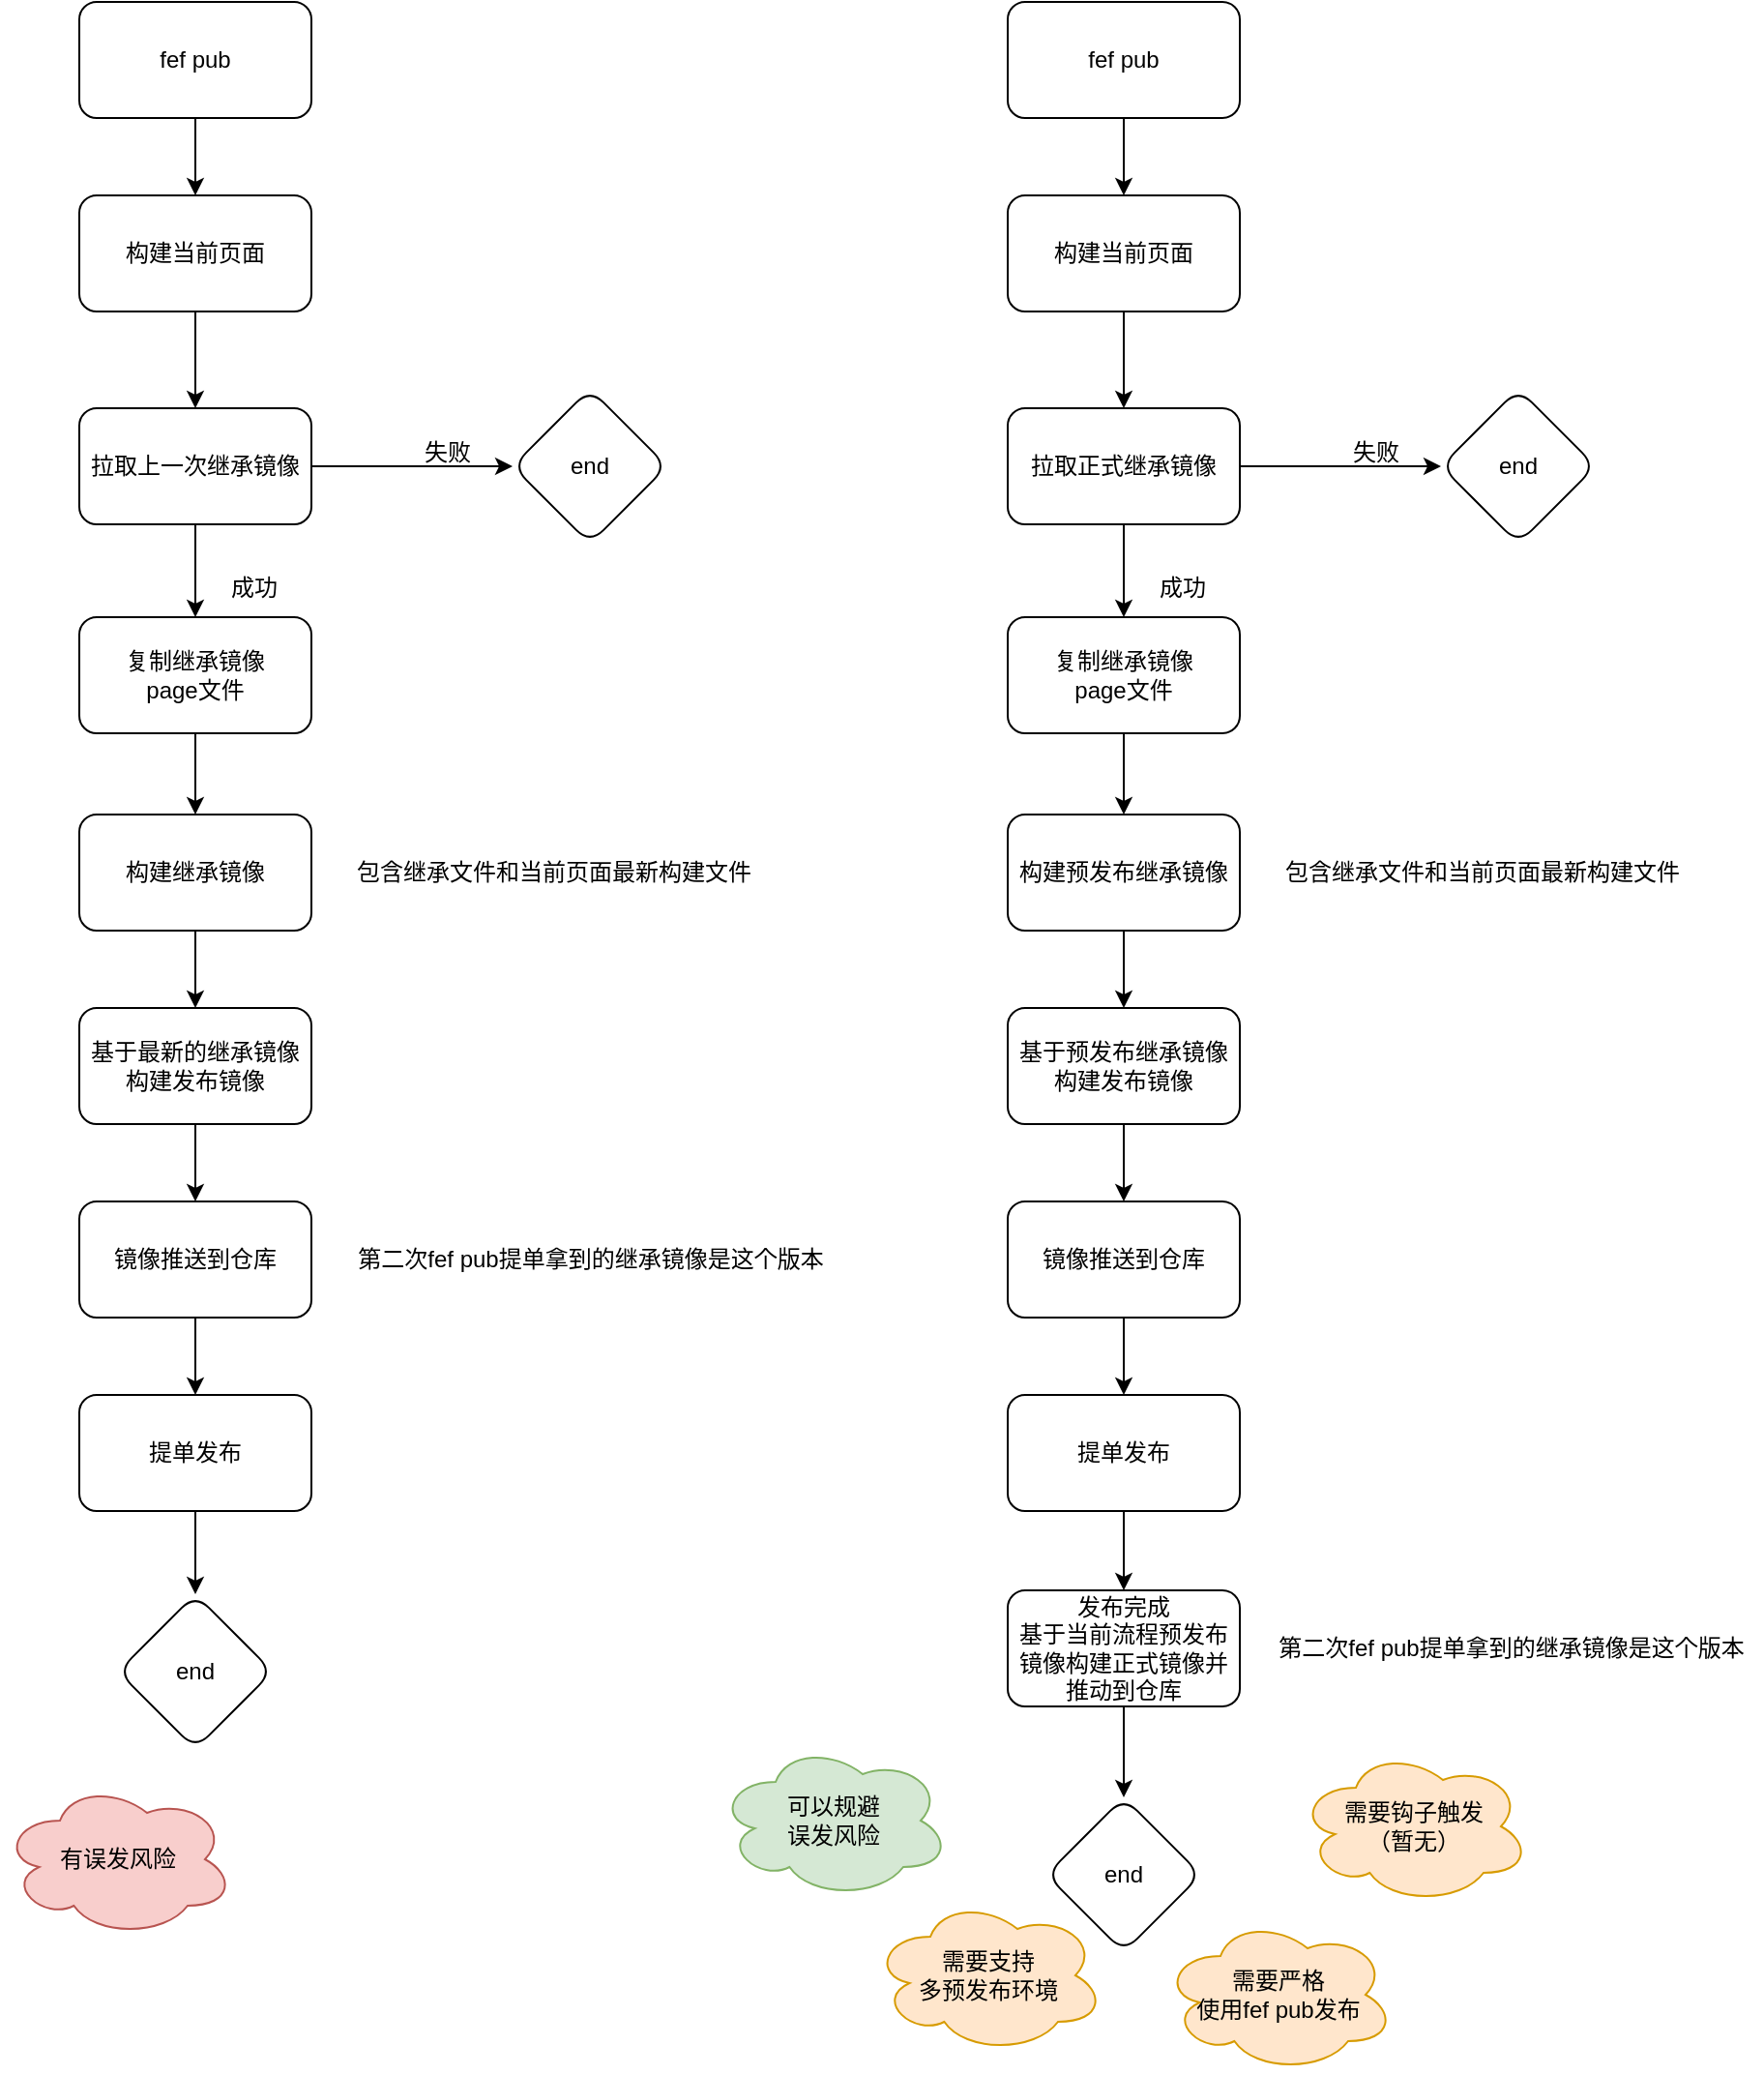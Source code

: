 <mxfile version="22.0.8" type="github">
  <diagram name="第 1 页" id="vNiX_xD5X6a4FUl1tAVo">
    <mxGraphModel dx="954" dy="1181" grid="1" gridSize="10" guides="1" tooltips="1" connect="1" arrows="1" fold="1" page="1" pageScale="1" pageWidth="827" pageHeight="1169" math="0" shadow="0">
      <root>
        <mxCell id="0" />
        <mxCell id="1" parent="0" />
        <mxCell id="6NxaNjgt_ao2GrioJeMY-20" value="" style="edgeStyle=orthogonalEdgeStyle;rounded=0;orthogonalLoop=1;jettySize=auto;html=1;" edge="1" parent="1" source="6NxaNjgt_ao2GrioJeMY-1" target="6NxaNjgt_ao2GrioJeMY-2">
          <mxGeometry relative="1" as="geometry" />
        </mxCell>
        <mxCell id="6NxaNjgt_ao2GrioJeMY-1" value="构建当前页面" style="rounded=1;whiteSpace=wrap;html=1;" vertex="1" parent="1">
          <mxGeometry x="350" y="140" width="120" height="60" as="geometry" />
        </mxCell>
        <mxCell id="6NxaNjgt_ao2GrioJeMY-4" value="" style="edgeStyle=orthogonalEdgeStyle;rounded=0;orthogonalLoop=1;jettySize=auto;html=1;" edge="1" parent="1" source="6NxaNjgt_ao2GrioJeMY-2" target="6NxaNjgt_ao2GrioJeMY-3">
          <mxGeometry relative="1" as="geometry" />
        </mxCell>
        <mxCell id="6NxaNjgt_ao2GrioJeMY-7" value="" style="edgeStyle=orthogonalEdgeStyle;rounded=0;orthogonalLoop=1;jettySize=auto;html=1;" edge="1" parent="1" source="6NxaNjgt_ao2GrioJeMY-2" target="6NxaNjgt_ao2GrioJeMY-6">
          <mxGeometry relative="1" as="geometry" />
        </mxCell>
        <mxCell id="6NxaNjgt_ao2GrioJeMY-11" value="" style="edgeStyle=orthogonalEdgeStyle;rounded=0;orthogonalLoop=1;jettySize=auto;html=1;" edge="1" parent="1" source="6NxaNjgt_ao2GrioJeMY-3" target="6NxaNjgt_ao2GrioJeMY-10">
          <mxGeometry relative="1" as="geometry" />
        </mxCell>
        <mxCell id="6NxaNjgt_ao2GrioJeMY-3" value="复制继承镜像&lt;br&gt;page文件" style="whiteSpace=wrap;html=1;rounded=1;" vertex="1" parent="1">
          <mxGeometry x="350" y="358" width="120" height="60" as="geometry" />
        </mxCell>
        <mxCell id="6NxaNjgt_ao2GrioJeMY-5" value="成功" style="text;html=1;align=center;verticalAlign=middle;resizable=0;points=[];autosize=1;strokeColor=none;fillColor=none;" vertex="1" parent="1">
          <mxGeometry x="415" y="328" width="50" height="30" as="geometry" />
        </mxCell>
        <mxCell id="6NxaNjgt_ao2GrioJeMY-6" value="end" style="rhombus;whiteSpace=wrap;html=1;rounded=1;" vertex="1" parent="1">
          <mxGeometry x="574" y="240" width="80" height="80" as="geometry" />
        </mxCell>
        <mxCell id="6NxaNjgt_ao2GrioJeMY-8" value="失败" style="text;html=1;align=center;verticalAlign=middle;resizable=0;points=[];autosize=1;strokeColor=none;fillColor=none;" vertex="1" parent="1">
          <mxGeometry x="515" y="258" width="50" height="30" as="geometry" />
        </mxCell>
        <mxCell id="6NxaNjgt_ao2GrioJeMY-13" value="" style="edgeStyle=orthogonalEdgeStyle;rounded=0;orthogonalLoop=1;jettySize=auto;html=1;" edge="1" parent="1" source="6NxaNjgt_ao2GrioJeMY-10" target="6NxaNjgt_ao2GrioJeMY-12">
          <mxGeometry relative="1" as="geometry" />
        </mxCell>
        <mxCell id="6NxaNjgt_ao2GrioJeMY-10" value="构建继承镜像&lt;br&gt;" style="whiteSpace=wrap;html=1;rounded=1;" vertex="1" parent="1">
          <mxGeometry x="350" y="460" width="120" height="60" as="geometry" />
        </mxCell>
        <mxCell id="6NxaNjgt_ao2GrioJeMY-15" value="" style="edgeStyle=orthogonalEdgeStyle;rounded=0;orthogonalLoop=1;jettySize=auto;html=1;" edge="1" parent="1" source="6NxaNjgt_ao2GrioJeMY-12" target="6NxaNjgt_ao2GrioJeMY-14">
          <mxGeometry relative="1" as="geometry" />
        </mxCell>
        <mxCell id="6NxaNjgt_ao2GrioJeMY-12" value="基于最新的继承镜像&lt;br&gt;构建发布镜像" style="whiteSpace=wrap;html=1;rounded=1;" vertex="1" parent="1">
          <mxGeometry x="350" y="560" width="120" height="60" as="geometry" />
        </mxCell>
        <mxCell id="6NxaNjgt_ao2GrioJeMY-17" value="" style="edgeStyle=orthogonalEdgeStyle;rounded=0;orthogonalLoop=1;jettySize=auto;html=1;" edge="1" parent="1" source="6NxaNjgt_ao2GrioJeMY-14">
          <mxGeometry relative="1" as="geometry">
            <mxPoint x="410" y="760" as="targetPoint" />
          </mxGeometry>
        </mxCell>
        <mxCell id="6NxaNjgt_ao2GrioJeMY-14" value="镜像推送到仓库" style="whiteSpace=wrap;html=1;rounded=1;" vertex="1" parent="1">
          <mxGeometry x="350" y="660" width="120" height="60" as="geometry" />
        </mxCell>
        <mxCell id="6NxaNjgt_ao2GrioJeMY-2" value="拉取上一次继承镜像" style="rounded=1;whiteSpace=wrap;html=1;" vertex="1" parent="1">
          <mxGeometry x="350" y="250" width="120" height="60" as="geometry" />
        </mxCell>
        <mxCell id="6NxaNjgt_ao2GrioJeMY-22" value="" style="edgeStyle=orthogonalEdgeStyle;rounded=0;orthogonalLoop=1;jettySize=auto;html=1;" edge="1" parent="1" source="6NxaNjgt_ao2GrioJeMY-21" target="6NxaNjgt_ao2GrioJeMY-1">
          <mxGeometry relative="1" as="geometry" />
        </mxCell>
        <mxCell id="6NxaNjgt_ao2GrioJeMY-21" value="fef pub" style="rounded=1;whiteSpace=wrap;html=1;" vertex="1" parent="1">
          <mxGeometry x="350" y="40" width="120" height="60" as="geometry" />
        </mxCell>
        <mxCell id="6NxaNjgt_ao2GrioJeMY-23" value="包含继承文件和当前页面最新构建文件" style="text;html=1;align=center;verticalAlign=middle;resizable=0;points=[];autosize=1;strokeColor=none;fillColor=none;" vertex="1" parent="1">
          <mxGeometry x="480" y="475" width="230" height="30" as="geometry" />
        </mxCell>
        <mxCell id="6NxaNjgt_ao2GrioJeMY-24" value="第二次fef pub提单拿到的继承镜像是这个版本" style="text;html=1;align=center;verticalAlign=middle;resizable=0;points=[];autosize=1;strokeColor=none;fillColor=none;" vertex="1" parent="1">
          <mxGeometry x="484" y="675" width="260" height="30" as="geometry" />
        </mxCell>
        <mxCell id="6NxaNjgt_ao2GrioJeMY-26" value="" style="edgeStyle=orthogonalEdgeStyle;rounded=0;orthogonalLoop=1;jettySize=auto;html=1;" edge="1" parent="1" source="6NxaNjgt_ao2GrioJeMY-27" target="6NxaNjgt_ao2GrioJeMY-42">
          <mxGeometry relative="1" as="geometry" />
        </mxCell>
        <mxCell id="6NxaNjgt_ao2GrioJeMY-27" value="构建当前页面" style="rounded=1;whiteSpace=wrap;html=1;" vertex="1" parent="1">
          <mxGeometry x="830" y="140" width="120" height="60" as="geometry" />
        </mxCell>
        <mxCell id="6NxaNjgt_ao2GrioJeMY-28" value="" style="edgeStyle=orthogonalEdgeStyle;rounded=0;orthogonalLoop=1;jettySize=auto;html=1;" edge="1" parent="1" source="6NxaNjgt_ao2GrioJeMY-42" target="6NxaNjgt_ao2GrioJeMY-31">
          <mxGeometry relative="1" as="geometry" />
        </mxCell>
        <mxCell id="6NxaNjgt_ao2GrioJeMY-29" value="" style="edgeStyle=orthogonalEdgeStyle;rounded=0;orthogonalLoop=1;jettySize=auto;html=1;" edge="1" parent="1" source="6NxaNjgt_ao2GrioJeMY-42" target="6NxaNjgt_ao2GrioJeMY-33">
          <mxGeometry relative="1" as="geometry" />
        </mxCell>
        <mxCell id="6NxaNjgt_ao2GrioJeMY-30" value="" style="edgeStyle=orthogonalEdgeStyle;rounded=0;orthogonalLoop=1;jettySize=auto;html=1;" edge="1" parent="1" source="6NxaNjgt_ao2GrioJeMY-31" target="6NxaNjgt_ao2GrioJeMY-36">
          <mxGeometry relative="1" as="geometry" />
        </mxCell>
        <mxCell id="6NxaNjgt_ao2GrioJeMY-31" value="复制继承镜像&lt;br&gt;page文件" style="whiteSpace=wrap;html=1;rounded=1;" vertex="1" parent="1">
          <mxGeometry x="830" y="358" width="120" height="60" as="geometry" />
        </mxCell>
        <mxCell id="6NxaNjgt_ao2GrioJeMY-32" value="成功" style="text;html=1;align=center;verticalAlign=middle;resizable=0;points=[];autosize=1;strokeColor=none;fillColor=none;" vertex="1" parent="1">
          <mxGeometry x="895" y="328" width="50" height="30" as="geometry" />
        </mxCell>
        <mxCell id="6NxaNjgt_ao2GrioJeMY-33" value="end" style="rhombus;whiteSpace=wrap;html=1;rounded=1;" vertex="1" parent="1">
          <mxGeometry x="1054" y="240" width="80" height="80" as="geometry" />
        </mxCell>
        <mxCell id="6NxaNjgt_ao2GrioJeMY-34" value="失败" style="text;html=1;align=center;verticalAlign=middle;resizable=0;points=[];autosize=1;strokeColor=none;fillColor=none;" vertex="1" parent="1">
          <mxGeometry x="995" y="258" width="50" height="30" as="geometry" />
        </mxCell>
        <mxCell id="6NxaNjgt_ao2GrioJeMY-35" value="" style="edgeStyle=orthogonalEdgeStyle;rounded=0;orthogonalLoop=1;jettySize=auto;html=1;" edge="1" parent="1" source="6NxaNjgt_ao2GrioJeMY-36" target="6NxaNjgt_ao2GrioJeMY-38">
          <mxGeometry relative="1" as="geometry" />
        </mxCell>
        <mxCell id="6NxaNjgt_ao2GrioJeMY-36" value="构建预发布继承镜像" style="whiteSpace=wrap;html=1;rounded=1;" vertex="1" parent="1">
          <mxGeometry x="830" y="460" width="120" height="60" as="geometry" />
        </mxCell>
        <mxCell id="6NxaNjgt_ao2GrioJeMY-37" value="" style="edgeStyle=orthogonalEdgeStyle;rounded=0;orthogonalLoop=1;jettySize=auto;html=1;" edge="1" parent="1" source="6NxaNjgt_ao2GrioJeMY-38" target="6NxaNjgt_ao2GrioJeMY-40">
          <mxGeometry relative="1" as="geometry" />
        </mxCell>
        <mxCell id="6NxaNjgt_ao2GrioJeMY-38" value="基于预发布继承镜像&lt;br&gt;构建发布镜像" style="whiteSpace=wrap;html=1;rounded=1;" vertex="1" parent="1">
          <mxGeometry x="830" y="560" width="120" height="60" as="geometry" />
        </mxCell>
        <mxCell id="6NxaNjgt_ao2GrioJeMY-50" value="" style="edgeStyle=orthogonalEdgeStyle;rounded=0;orthogonalLoop=1;jettySize=auto;html=1;" edge="1" parent="1" source="6NxaNjgt_ao2GrioJeMY-40" target="6NxaNjgt_ao2GrioJeMY-49">
          <mxGeometry relative="1" as="geometry" />
        </mxCell>
        <mxCell id="6NxaNjgt_ao2GrioJeMY-40" value="镜像推送到仓库" style="whiteSpace=wrap;html=1;rounded=1;" vertex="1" parent="1">
          <mxGeometry x="830" y="660" width="120" height="60" as="geometry" />
        </mxCell>
        <mxCell id="6NxaNjgt_ao2GrioJeMY-42" value="拉取正式继承镜像" style="rounded=1;whiteSpace=wrap;html=1;" vertex="1" parent="1">
          <mxGeometry x="830" y="250" width="120" height="60" as="geometry" />
        </mxCell>
        <mxCell id="6NxaNjgt_ao2GrioJeMY-43" value="" style="edgeStyle=orthogonalEdgeStyle;rounded=0;orthogonalLoop=1;jettySize=auto;html=1;" edge="1" parent="1" source="6NxaNjgt_ao2GrioJeMY-44" target="6NxaNjgt_ao2GrioJeMY-27">
          <mxGeometry relative="1" as="geometry" />
        </mxCell>
        <mxCell id="6NxaNjgt_ao2GrioJeMY-44" value="fef pub" style="rounded=1;whiteSpace=wrap;html=1;" vertex="1" parent="1">
          <mxGeometry x="830" y="40" width="120" height="60" as="geometry" />
        </mxCell>
        <mxCell id="6NxaNjgt_ao2GrioJeMY-45" value="包含继承文件和当前页面最新构建文件" style="text;html=1;align=center;verticalAlign=middle;resizable=0;points=[];autosize=1;strokeColor=none;fillColor=none;" vertex="1" parent="1">
          <mxGeometry x="960" y="475" width="230" height="30" as="geometry" />
        </mxCell>
        <mxCell id="6NxaNjgt_ao2GrioJeMY-52" value="" style="edgeStyle=orthogonalEdgeStyle;rounded=0;orthogonalLoop=1;jettySize=auto;html=1;" edge="1" parent="1" source="6NxaNjgt_ao2GrioJeMY-49" target="6NxaNjgt_ao2GrioJeMY-51">
          <mxGeometry relative="1" as="geometry" />
        </mxCell>
        <mxCell id="6NxaNjgt_ao2GrioJeMY-49" value="提单发布" style="whiteSpace=wrap;html=1;rounded=1;" vertex="1" parent="1">
          <mxGeometry x="830" y="760" width="120" height="60" as="geometry" />
        </mxCell>
        <mxCell id="6NxaNjgt_ao2GrioJeMY-54" value="" style="edgeStyle=orthogonalEdgeStyle;rounded=0;orthogonalLoop=1;jettySize=auto;html=1;" edge="1" parent="1" source="6NxaNjgt_ao2GrioJeMY-51" target="6NxaNjgt_ao2GrioJeMY-53">
          <mxGeometry relative="1" as="geometry" />
        </mxCell>
        <mxCell id="6NxaNjgt_ao2GrioJeMY-51" value="发布完成&lt;br&gt;基于当前流程预发布镜像构建正式镜像并推动到仓库" style="whiteSpace=wrap;html=1;rounded=1;" vertex="1" parent="1">
          <mxGeometry x="830" y="861" width="120" height="60" as="geometry" />
        </mxCell>
        <mxCell id="6NxaNjgt_ao2GrioJeMY-53" value="end" style="rhombus;whiteSpace=wrap;html=1;rounded=1;" vertex="1" parent="1">
          <mxGeometry x="850" y="968" width="80" height="80" as="geometry" />
        </mxCell>
        <mxCell id="6NxaNjgt_ao2GrioJeMY-57" value="" style="edgeStyle=orthogonalEdgeStyle;rounded=0;orthogonalLoop=1;jettySize=auto;html=1;" edge="1" parent="1" source="6NxaNjgt_ao2GrioJeMY-55" target="6NxaNjgt_ao2GrioJeMY-56">
          <mxGeometry relative="1" as="geometry" />
        </mxCell>
        <mxCell id="6NxaNjgt_ao2GrioJeMY-55" value="提单发布" style="whiteSpace=wrap;html=1;rounded=1;" vertex="1" parent="1">
          <mxGeometry x="350" y="760" width="120" height="60" as="geometry" />
        </mxCell>
        <mxCell id="6NxaNjgt_ao2GrioJeMY-56" value="end" style="rhombus;whiteSpace=wrap;html=1;rounded=1;" vertex="1" parent="1">
          <mxGeometry x="370" y="863" width="80" height="80" as="geometry" />
        </mxCell>
        <mxCell id="6NxaNjgt_ao2GrioJeMY-58" value="第二次fef pub提单拿到的继承镜像是这个版本" style="text;html=1;align=center;verticalAlign=middle;resizable=0;points=[];autosize=1;strokeColor=none;fillColor=none;" vertex="1" parent="1">
          <mxGeometry x="960" y="876" width="260" height="30" as="geometry" />
        </mxCell>
        <mxCell id="6NxaNjgt_ao2GrioJeMY-59" value="有误发风险" style="ellipse;shape=cloud;whiteSpace=wrap;html=1;fillColor=#f8cecc;strokeColor=#b85450;" vertex="1" parent="1">
          <mxGeometry x="310" y="960" width="120" height="80" as="geometry" />
        </mxCell>
        <mxCell id="6NxaNjgt_ao2GrioJeMY-60" value="需要支持&lt;br&gt;多预发布环境" style="ellipse;shape=cloud;whiteSpace=wrap;html=1;fillColor=#ffe6cc;strokeColor=#d79b00;" vertex="1" parent="1">
          <mxGeometry x="760" y="1020" width="120" height="80" as="geometry" />
        </mxCell>
        <mxCell id="6NxaNjgt_ao2GrioJeMY-61" value="需要严格&lt;br&gt;使用fef pub发布" style="ellipse;shape=cloud;whiteSpace=wrap;html=1;fillColor=#ffe6cc;strokeColor=#d79b00;" vertex="1" parent="1">
          <mxGeometry x="910" y="1030" width="120" height="80" as="geometry" />
        </mxCell>
        <mxCell id="6NxaNjgt_ao2GrioJeMY-62" value="可以规避&lt;br&gt;误发风险" style="ellipse;shape=cloud;whiteSpace=wrap;html=1;fillColor=#d5e8d4;strokeColor=#82b366;" vertex="1" parent="1">
          <mxGeometry x="680" y="940" width="120" height="80" as="geometry" />
        </mxCell>
        <mxCell id="6NxaNjgt_ao2GrioJeMY-63" value="需要钩子触发&lt;br&gt;（暂无）" style="ellipse;shape=cloud;whiteSpace=wrap;html=1;fillColor=#ffe6cc;strokeColor=#d79b00;" vertex="1" parent="1">
          <mxGeometry x="980" y="943" width="120" height="80" as="geometry" />
        </mxCell>
      </root>
    </mxGraphModel>
  </diagram>
</mxfile>
